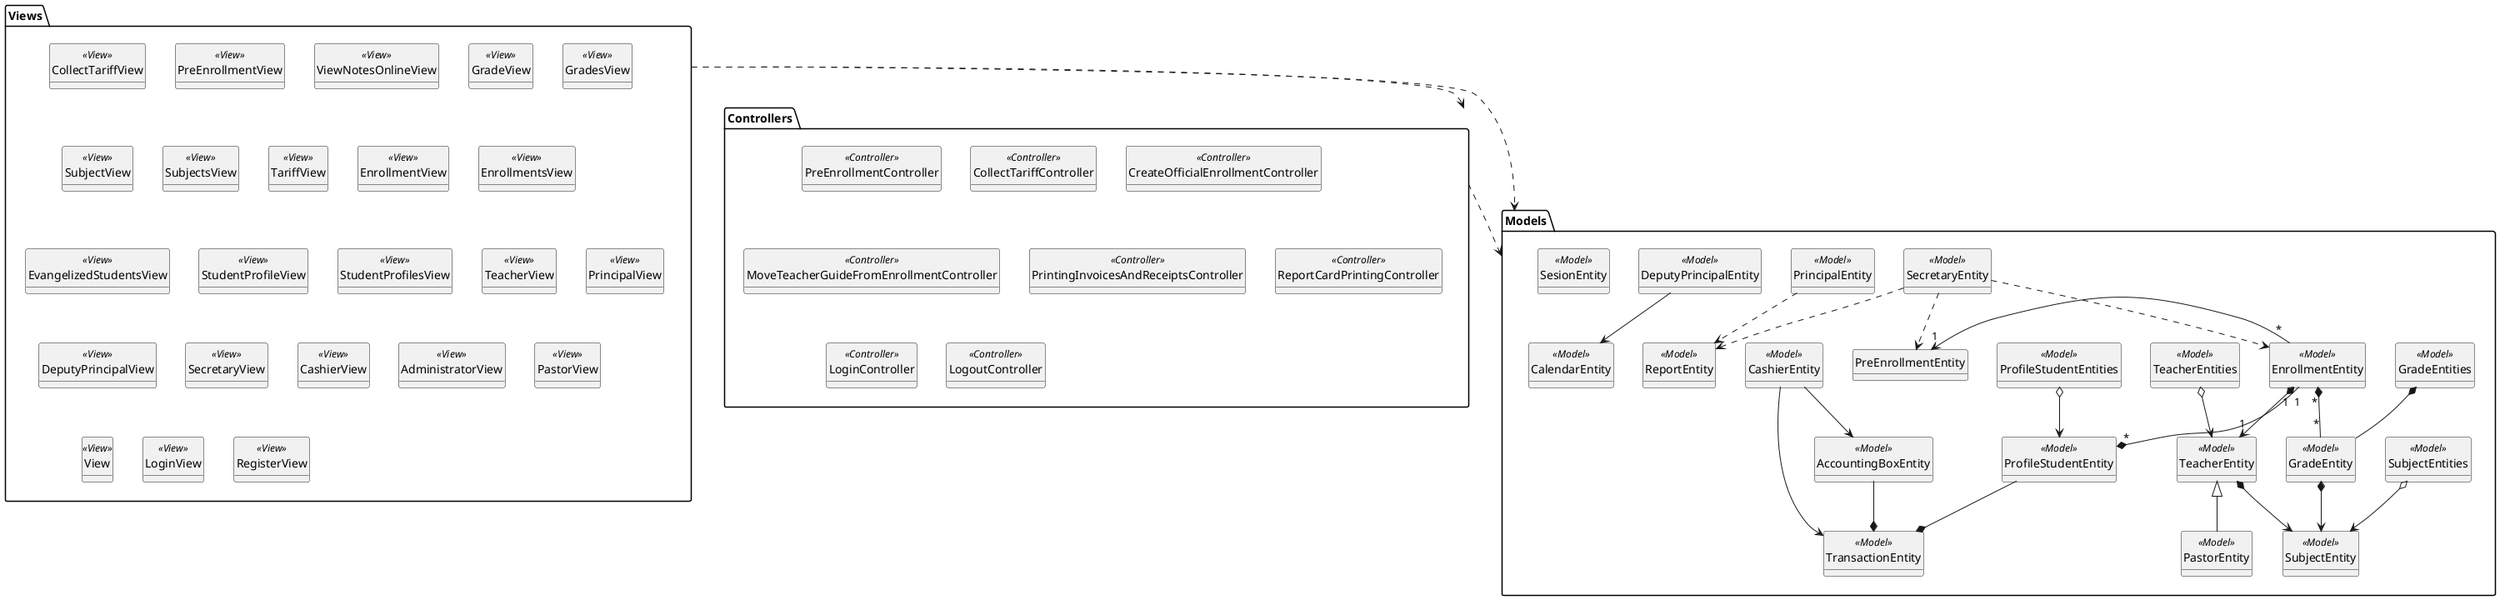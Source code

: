 @startuml
'skinparam BackgroundColor transparent
hide circle
hide empty methods


Views ..> Models
Views ..> Controllers
Controllers ..> Models

package Views
{
    class CollectTariffView <<View>>
    class PreEnrollmentView <<View>>
    class ViewNotesOnlineView <<View>>

    class GradeView <<View>>
    class GradesView <<View>>
    class SubjectView <<View>>
    class SubjectsView <<View>>
    class TariffView <<View>>
    class EnrollmentView <<View>>
    class EnrollmentsView <<View>>
    class EvangelizedStudentsView <<View>>

    class StudentProfileView <<View>>
    class StudentProfilesView <<View>>
    class TeacherView <<View>>
    class PrincipalView <<View>>
    class DeputyPrincipalView <<View>>
    class SecretaryView <<View>>
    class CashierView <<View>>
    class AdministratorView <<View>>
    class PastorView <<View>>

    class View <<View>>
    class LoginView <<View>>
    class RegisterView <<View>>
}

package Controllers
{
    class PreEnrollmentController <<Controller>>
    class CollectTariffController <<Controller>>
    class CreateOfficialEnrollmentController <<Controller>>
    class MoveTeacherGuideFromEnrollmentController <<Controller>>
    class PrintingInvoicesAndReceiptsController <<Controller>>
    class ReportCardPrintingController <<Controller>>

    class LoginController <<Controller>>
    class LogoutController <<Controller>>
}

package Models
{
    class GradeEntity <<Model>>
    class GradeEntities <<Model>>
    class SubjectEntity <<Model>>
    class SubjectEntities <<Model>>
    class EnrollmentEntity <<Model>>
    class ProfileStudentEntity <<Model>>
    class ProfileStudentEntities <<Model>>
    class TeacherEntity <<Model>>
    class TeacherEntities <<Model>>
    class SecretaryEntity <<Model>>
    class CashierEntity <<Model>>
    class PastorEntity <<Model>>
    class PrincipalEntity <<Model>>
    class DeputyPrincipalEntity <<Model>>
    class CalendarEntity <<Model>>
    class AccountingBoxEntity <<Model>>
    class TransactionEntity <<Model>>
    class ReportEntity <<Model>>

    class SesionEntity <<Model>>
    'class AdministratorEntity <<Model>>


    '--- Relations ---'
    SubjectEntities o--> SubjectEntity

    ProfileStudentEntity --* TransactionEntity
    ProfileStudentEntities o--> ProfileStudentEntity

    TeacherEntity *--> SubjectEntity
    TeacherEntity <|-- PastorEntity
    TeacherEntities o--> TeacherEntity

    EnrollmentEntity "*" -left-> "1" PreEnrollmentEntity
    EnrollmentEntity "1" --* "*" ProfileStudentEntity
    EnrollmentEntity "*" *-- "*" GradeEntity
    EnrollmentEntity "1" *--> "1" TeacherEntity

    GradeEntity *--> SubjectEntity
    GradeEntities *-- GradeEntity

    CashierEntity --> AccountingBoxEntity
    CashierEntity --> TransactionEntity

    AccountingBoxEntity --* TransactionEntity

    DeputyPrincipalEntity --> CalendarEntity

    SecretaryEntity ..> PreEnrollmentEntity
    SecretaryEntity ..> EnrollmentEntity
    SecretaryEntity ..> ReportEntity

    PrincipalEntity ..> ReportEntity
}

@enduml